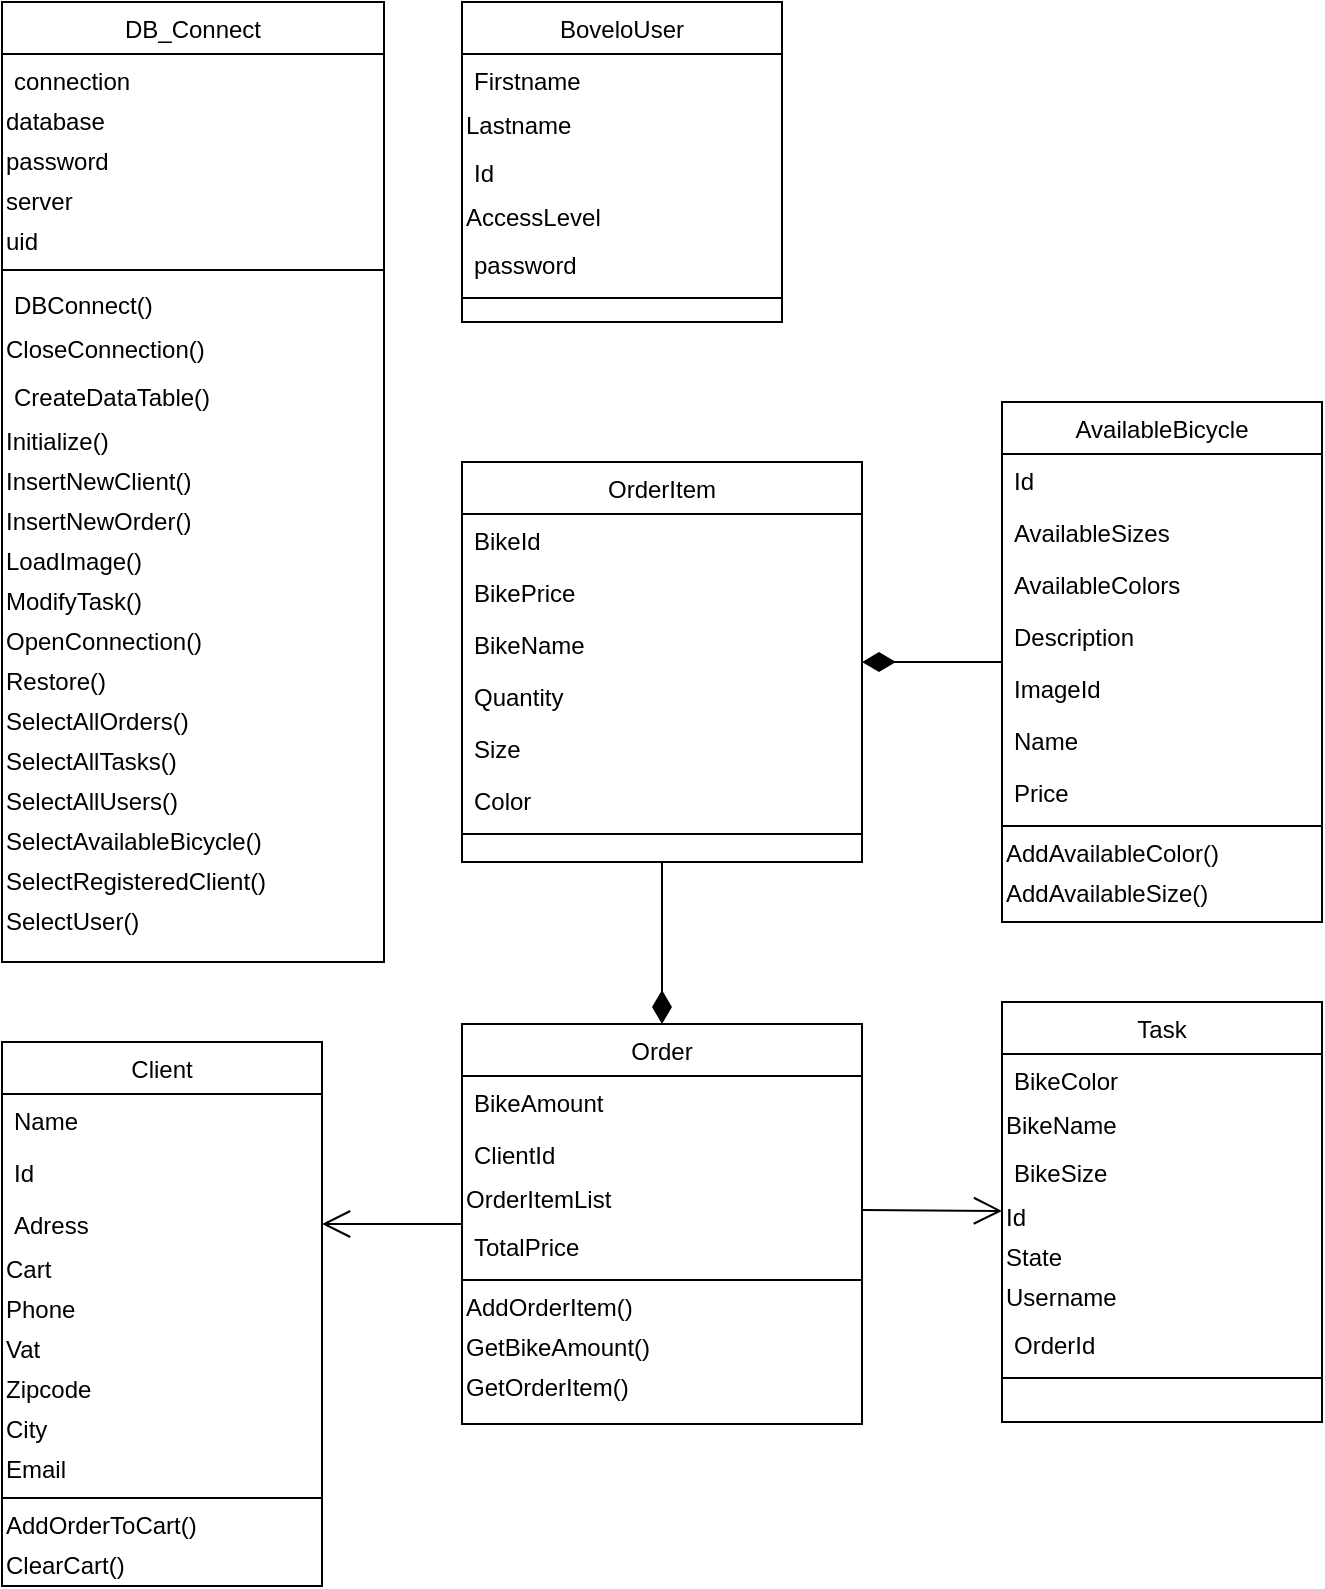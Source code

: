 <mxfile version="14.7.7" type="device"><diagram id="C5RBs43oDa-KdzZeNtuy" name="Page-1"><mxGraphModel dx="1422" dy="794" grid="1" gridSize="10" guides="1" tooltips="1" connect="1" arrows="1" fold="1" page="1" pageScale="1" pageWidth="827" pageHeight="1169" math="0" shadow="0"><root><mxCell id="WIyWlLk6GJQsqaUBKTNV-0"/><mxCell id="WIyWlLk6GJQsqaUBKTNV-1" parent="WIyWlLk6GJQsqaUBKTNV-0"/><mxCell id="zkfFHV4jXpPFQw0GAbJ--0" value="AvailableBicycle" style="swimlane;fontStyle=0;align=center;verticalAlign=top;childLayout=stackLayout;horizontal=1;startSize=26;horizontalStack=0;resizeParent=1;resizeLast=0;collapsible=1;marginBottom=0;rounded=0;shadow=0;strokeWidth=1;" parent="WIyWlLk6GJQsqaUBKTNV-1" vertex="1"><mxGeometry x="620" y="360" width="160" height="260" as="geometry"><mxRectangle x="230" y="140" width="160" height="26" as="alternateBounds"/></mxGeometry></mxCell><mxCell id="zkfFHV4jXpPFQw0GAbJ--1" value="Id" style="text;align=left;verticalAlign=top;spacingLeft=4;spacingRight=4;overflow=hidden;rotatable=0;points=[[0,0.5],[1,0.5]];portConstraint=eastwest;" parent="zkfFHV4jXpPFQw0GAbJ--0" vertex="1"><mxGeometry y="26" width="160" height="26" as="geometry"/></mxCell><mxCell id="zkfFHV4jXpPFQw0GAbJ--2" value="AvailableSizes" style="text;align=left;verticalAlign=top;spacingLeft=4;spacingRight=4;overflow=hidden;rotatable=0;points=[[0,0.5],[1,0.5]];portConstraint=eastwest;rounded=0;shadow=0;html=0;" parent="zkfFHV4jXpPFQw0GAbJ--0" vertex="1"><mxGeometry y="52" width="160" height="26" as="geometry"/></mxCell><mxCell id="5IjEGjdzJUVW3Y-6-HBs-3" value="AvailableColors" style="text;align=left;verticalAlign=top;spacingLeft=4;spacingRight=4;overflow=hidden;rotatable=0;points=[[0,0.5],[1,0.5]];portConstraint=eastwest;rounded=0;shadow=0;html=0;" parent="zkfFHV4jXpPFQw0GAbJ--0" vertex="1"><mxGeometry y="78" width="160" height="26" as="geometry"/></mxCell><mxCell id="zkfFHV4jXpPFQw0GAbJ--3" value="Description" style="text;align=left;verticalAlign=top;spacingLeft=4;spacingRight=4;overflow=hidden;rotatable=0;points=[[0,0.5],[1,0.5]];portConstraint=eastwest;rounded=0;shadow=0;html=0;" parent="zkfFHV4jXpPFQw0GAbJ--0" vertex="1"><mxGeometry y="104" width="160" height="26" as="geometry"/></mxCell><mxCell id="5IjEGjdzJUVW3Y-6-HBs-0" value="ImageId" style="text;align=left;verticalAlign=top;spacingLeft=4;spacingRight=4;overflow=hidden;rotatable=0;points=[[0,0.5],[1,0.5]];portConstraint=eastwest;rounded=0;shadow=0;html=0;" parent="zkfFHV4jXpPFQw0GAbJ--0" vertex="1"><mxGeometry y="130" width="160" height="26" as="geometry"/></mxCell><mxCell id="5IjEGjdzJUVW3Y-6-HBs-4" value="Name" style="text;align=left;verticalAlign=top;spacingLeft=4;spacingRight=4;overflow=hidden;rotatable=0;points=[[0,0.5],[1,0.5]];portConstraint=eastwest;rounded=0;shadow=0;html=0;" parent="zkfFHV4jXpPFQw0GAbJ--0" vertex="1"><mxGeometry y="156" width="160" height="26" as="geometry"/></mxCell><mxCell id="5IjEGjdzJUVW3Y-6-HBs-25" value="Price" style="text;align=left;verticalAlign=top;spacingLeft=4;spacingRight=4;overflow=hidden;rotatable=0;points=[[0,0.5],[1,0.5]];portConstraint=eastwest;rounded=0;shadow=0;html=0;" parent="zkfFHV4jXpPFQw0GAbJ--0" vertex="1"><mxGeometry y="182" width="160" height="26" as="geometry"/></mxCell><mxCell id="zkfFHV4jXpPFQw0GAbJ--4" value="" style="line;html=1;strokeWidth=1;align=left;verticalAlign=middle;spacingTop=-1;spacingLeft=3;spacingRight=3;rotatable=0;labelPosition=right;points=[];portConstraint=eastwest;" parent="zkfFHV4jXpPFQw0GAbJ--0" vertex="1"><mxGeometry y="208" width="160" height="8" as="geometry"/></mxCell><mxCell id="7hfC4-UhawrkDIS8SEty-41" value="AddAvailableColor()" style="text;html=1;strokeColor=none;fillColor=none;align=left;verticalAlign=middle;whiteSpace=wrap;rounded=0;" parent="zkfFHV4jXpPFQw0GAbJ--0" vertex="1"><mxGeometry y="216" width="160" height="20" as="geometry"/></mxCell><mxCell id="7hfC4-UhawrkDIS8SEty-42" value="AddAvailableSize()" style="text;html=1;strokeColor=none;fillColor=none;align=left;verticalAlign=middle;whiteSpace=wrap;rounded=0;" parent="zkfFHV4jXpPFQw0GAbJ--0" vertex="1"><mxGeometry y="236" width="160" height="20" as="geometry"/></mxCell><mxCell id="zkfFHV4jXpPFQw0GAbJ--6" value="Client" style="swimlane;fontStyle=0;align=center;verticalAlign=top;childLayout=stackLayout;horizontal=1;startSize=26;horizontalStack=0;resizeParent=1;resizeLast=0;collapsible=1;marginBottom=0;rounded=0;shadow=0;strokeWidth=1;" parent="WIyWlLk6GJQsqaUBKTNV-1" vertex="1"><mxGeometry x="120" y="680" width="160" height="272" as="geometry"><mxRectangle x="130" y="380" width="160" height="26" as="alternateBounds"/></mxGeometry></mxCell><mxCell id="zkfFHV4jXpPFQw0GAbJ--7" value="Name" style="text;align=left;verticalAlign=top;spacingLeft=4;spacingRight=4;overflow=hidden;rotatable=0;points=[[0,0.5],[1,0.5]];portConstraint=eastwest;" parent="zkfFHV4jXpPFQw0GAbJ--6" vertex="1"><mxGeometry y="26" width="160" height="26" as="geometry"/></mxCell><mxCell id="zkfFHV4jXpPFQw0GAbJ--8" value="Id" style="text;align=left;verticalAlign=top;spacingLeft=4;spacingRight=4;overflow=hidden;rotatable=0;points=[[0,0.5],[1,0.5]];portConstraint=eastwest;rounded=0;shadow=0;html=0;" parent="zkfFHV4jXpPFQw0GAbJ--6" vertex="1"><mxGeometry y="52" width="160" height="26" as="geometry"/></mxCell><mxCell id="zzUsB0hi2R7uYOPYlmb--7" value="Adress" style="text;align=left;verticalAlign=top;spacingLeft=4;spacingRight=4;overflow=hidden;rotatable=0;points=[[0,0.5],[1,0.5]];portConstraint=eastwest;rounded=0;shadow=0;html=0;" parent="zkfFHV4jXpPFQw0GAbJ--6" vertex="1"><mxGeometry y="78" width="160" height="26" as="geometry"/></mxCell><mxCell id="7hfC4-UhawrkDIS8SEty-28" value="Cart" style="text;html=1;strokeColor=none;fillColor=none;align=left;verticalAlign=middle;whiteSpace=wrap;rounded=0;" parent="zkfFHV4jXpPFQw0GAbJ--6" vertex="1"><mxGeometry y="104" width="160" height="20" as="geometry"/></mxCell><mxCell id="7hfC4-UhawrkDIS8SEty-31" value="Phone" style="text;html=1;strokeColor=none;fillColor=none;align=left;verticalAlign=middle;whiteSpace=wrap;rounded=0;" parent="zkfFHV4jXpPFQw0GAbJ--6" vertex="1"><mxGeometry y="124" width="160" height="20" as="geometry"/></mxCell><mxCell id="7hfC4-UhawrkDIS8SEty-33" value="Vat" style="text;html=1;strokeColor=none;fillColor=none;align=left;verticalAlign=middle;whiteSpace=wrap;rounded=0;" parent="zkfFHV4jXpPFQw0GAbJ--6" vertex="1"><mxGeometry y="144" width="160" height="20" as="geometry"/></mxCell><mxCell id="7hfC4-UhawrkDIS8SEty-32" value="Zipcode" style="text;html=1;strokeColor=none;fillColor=none;align=left;verticalAlign=middle;whiteSpace=wrap;rounded=0;" parent="zkfFHV4jXpPFQw0GAbJ--6" vertex="1"><mxGeometry y="164" width="160" height="20" as="geometry"/></mxCell><mxCell id="7hfC4-UhawrkDIS8SEty-27" value="City" style="text;html=1;strokeColor=none;fillColor=none;align=left;verticalAlign=middle;whiteSpace=wrap;rounded=0;" parent="zkfFHV4jXpPFQw0GAbJ--6" vertex="1"><mxGeometry y="184" width="160" height="20" as="geometry"/></mxCell><mxCell id="7hfC4-UhawrkDIS8SEty-26" value="Email" style="text;html=1;strokeColor=none;fillColor=none;align=left;verticalAlign=middle;whiteSpace=wrap;rounded=0;" parent="zkfFHV4jXpPFQw0GAbJ--6" vertex="1"><mxGeometry y="204" width="160" height="20" as="geometry"/></mxCell><mxCell id="zkfFHV4jXpPFQw0GAbJ--9" value="" style="line;html=1;strokeWidth=1;align=left;verticalAlign=middle;spacingTop=-1;spacingLeft=3;spacingRight=3;rotatable=0;labelPosition=right;points=[];portConstraint=eastwest;" parent="zkfFHV4jXpPFQw0GAbJ--6" vertex="1"><mxGeometry y="224" width="160" height="8" as="geometry"/></mxCell><mxCell id="7hfC4-UhawrkDIS8SEty-29" value="AddOrderToCart()" style="text;html=1;strokeColor=none;fillColor=none;align=left;verticalAlign=middle;whiteSpace=wrap;rounded=0;" parent="zkfFHV4jXpPFQw0GAbJ--6" vertex="1"><mxGeometry y="232" width="160" height="20" as="geometry"/></mxCell><mxCell id="7hfC4-UhawrkDIS8SEty-30" value="ClearCart()" style="text;html=1;strokeColor=none;fillColor=none;align=left;verticalAlign=middle;whiteSpace=wrap;rounded=0;" parent="zkfFHV4jXpPFQw0GAbJ--6" vertex="1"><mxGeometry y="252" width="160" height="20" as="geometry"/></mxCell><mxCell id="zkfFHV4jXpPFQw0GAbJ--17" value="OrderItem" style="swimlane;fontStyle=0;align=center;verticalAlign=top;childLayout=stackLayout;horizontal=1;startSize=26;horizontalStack=0;resizeParent=1;resizeLast=0;collapsible=1;marginBottom=0;rounded=0;shadow=0;strokeWidth=1;" parent="WIyWlLk6GJQsqaUBKTNV-1" vertex="1"><mxGeometry x="350" y="390" width="200" height="200" as="geometry"><mxRectangle x="550" y="140" width="160" height="26" as="alternateBounds"/></mxGeometry></mxCell><mxCell id="zkfFHV4jXpPFQw0GAbJ--19" value="BikeId" style="text;align=left;verticalAlign=top;spacingLeft=4;spacingRight=4;overflow=hidden;rotatable=0;points=[[0,0.5],[1,0.5]];portConstraint=eastwest;rounded=0;shadow=0;html=0;" parent="zkfFHV4jXpPFQw0GAbJ--17" vertex="1"><mxGeometry y="26" width="200" height="26" as="geometry"/></mxCell><mxCell id="5IjEGjdzJUVW3Y-6-HBs-24" value="BikePrice" style="text;align=left;verticalAlign=top;spacingLeft=4;spacingRight=4;overflow=hidden;rotatable=0;points=[[0,0.5],[1,0.5]];portConstraint=eastwest;rounded=0;shadow=0;html=0;" parent="zkfFHV4jXpPFQw0GAbJ--17" vertex="1"><mxGeometry y="52" width="200" height="26" as="geometry"/></mxCell><mxCell id="zzUsB0hi2R7uYOPYlmb--0" value="BikeName" style="text;align=left;verticalAlign=top;spacingLeft=4;spacingRight=4;overflow=hidden;rotatable=0;points=[[0,0.5],[1,0.5]];portConstraint=eastwest;rounded=0;shadow=0;html=0;" parent="zkfFHV4jXpPFQw0GAbJ--17" vertex="1"><mxGeometry y="78" width="200" height="26" as="geometry"/></mxCell><mxCell id="zkfFHV4jXpPFQw0GAbJ--18" value="Quantity" style="text;align=left;verticalAlign=top;spacingLeft=4;spacingRight=4;overflow=hidden;rotatable=0;points=[[0,0.5],[1,0.5]];portConstraint=eastwest;" parent="zkfFHV4jXpPFQw0GAbJ--17" vertex="1"><mxGeometry y="104" width="200" height="26" as="geometry"/></mxCell><mxCell id="5IjEGjdzJUVW3Y-6-HBs-27" value="Size" style="text;align=left;verticalAlign=top;spacingLeft=4;spacingRight=4;overflow=hidden;rotatable=0;points=[[0,0.5],[1,0.5]];portConstraint=eastwest;rounded=0;shadow=0;html=0;" parent="zkfFHV4jXpPFQw0GAbJ--17" vertex="1"><mxGeometry y="130" width="200" height="26" as="geometry"/></mxCell><mxCell id="5IjEGjdzJUVW3Y-6-HBs-26" value="Color" style="text;align=left;verticalAlign=top;spacingLeft=4;spacingRight=4;overflow=hidden;rotatable=0;points=[[0,0.5],[1,0.5]];portConstraint=eastwest;rounded=0;shadow=0;html=0;" parent="zkfFHV4jXpPFQw0GAbJ--17" vertex="1"><mxGeometry y="156" width="200" height="26" as="geometry"/></mxCell><mxCell id="zkfFHV4jXpPFQw0GAbJ--23" value="" style="line;html=1;strokeWidth=1;align=left;verticalAlign=middle;spacingTop=-1;spacingLeft=3;spacingRight=3;rotatable=0;labelPosition=right;points=[];portConstraint=eastwest;" parent="zkfFHV4jXpPFQw0GAbJ--17" vertex="1"><mxGeometry y="182" width="200" height="8" as="geometry"/></mxCell><mxCell id="5IjEGjdzJUVW3Y-6-HBs-9" value="Order" style="swimlane;fontStyle=0;align=center;verticalAlign=top;childLayout=stackLayout;horizontal=1;startSize=26;horizontalStack=0;resizeParent=1;resizeLast=0;collapsible=1;marginBottom=0;rounded=0;shadow=0;strokeWidth=1;" parent="WIyWlLk6GJQsqaUBKTNV-1" vertex="1"><mxGeometry x="350" y="671" width="200" height="200" as="geometry"><mxRectangle x="550" y="140" width="160" height="26" as="alternateBounds"/></mxGeometry></mxCell><mxCell id="5IjEGjdzJUVW3Y-6-HBs-11" value="BikeAmount" style="text;align=left;verticalAlign=top;spacingLeft=4;spacingRight=4;overflow=hidden;rotatable=0;points=[[0,0.5],[1,0.5]];portConstraint=eastwest;rounded=0;shadow=0;html=0;" parent="5IjEGjdzJUVW3Y-6-HBs-9" vertex="1"><mxGeometry y="26" width="200" height="26" as="geometry"/></mxCell><mxCell id="5IjEGjdzJUVW3Y-6-HBs-12" value="ClientId" style="text;align=left;verticalAlign=top;spacingLeft=4;spacingRight=4;overflow=hidden;rotatable=0;points=[[0,0.5],[1,0.5]];portConstraint=eastwest;rounded=0;shadow=0;html=0;" parent="5IjEGjdzJUVW3Y-6-HBs-9" vertex="1"><mxGeometry y="52" width="200" height="26" as="geometry"/></mxCell><mxCell id="7hfC4-UhawrkDIS8SEty-34" value="OrderItemList" style="text;html=1;strokeColor=none;fillColor=none;align=left;verticalAlign=middle;whiteSpace=wrap;rounded=0;" parent="5IjEGjdzJUVW3Y-6-HBs-9" vertex="1"><mxGeometry y="78" width="200" height="20" as="geometry"/></mxCell><mxCell id="5IjEGjdzJUVW3Y-6-HBs-23" value="TotalPrice" style="text;align=left;verticalAlign=top;spacingLeft=4;spacingRight=4;overflow=hidden;rotatable=0;points=[[0,0.5],[1,0.5]];portConstraint=eastwest;rounded=0;shadow=0;html=0;" parent="5IjEGjdzJUVW3Y-6-HBs-9" vertex="1"><mxGeometry y="98" width="200" height="26" as="geometry"/></mxCell><mxCell id="5IjEGjdzJUVW3Y-6-HBs-13" value="" style="line;html=1;strokeWidth=1;align=left;verticalAlign=middle;spacingTop=-1;spacingLeft=3;spacingRight=3;rotatable=0;labelPosition=right;points=[];portConstraint=eastwest;" parent="5IjEGjdzJUVW3Y-6-HBs-9" vertex="1"><mxGeometry y="124" width="200" height="8" as="geometry"/></mxCell><mxCell id="7hfC4-UhawrkDIS8SEty-35" value="AddOrderItem()" style="text;html=1;strokeColor=none;fillColor=none;align=left;verticalAlign=middle;whiteSpace=wrap;rounded=0;" parent="5IjEGjdzJUVW3Y-6-HBs-9" vertex="1"><mxGeometry y="132" width="200" height="20" as="geometry"/></mxCell><mxCell id="7hfC4-UhawrkDIS8SEty-36" value="GetBikeAmount()" style="text;html=1;strokeColor=none;fillColor=none;align=left;verticalAlign=middle;whiteSpace=wrap;rounded=0;" parent="5IjEGjdzJUVW3Y-6-HBs-9" vertex="1"><mxGeometry y="152" width="200" height="20" as="geometry"/></mxCell><mxCell id="7hfC4-UhawrkDIS8SEty-37" value="GetOrderItem()" style="text;html=1;strokeColor=none;fillColor=none;align=left;verticalAlign=middle;whiteSpace=wrap;rounded=0;" parent="5IjEGjdzJUVW3Y-6-HBs-9" vertex="1"><mxGeometry y="172" width="200" height="20" as="geometry"/></mxCell><mxCell id="5IjEGjdzJUVW3Y-6-HBs-16" value="BoveloUser" style="swimlane;fontStyle=0;align=center;verticalAlign=top;childLayout=stackLayout;horizontal=1;startSize=26;horizontalStack=0;resizeParent=1;resizeLast=0;collapsible=1;marginBottom=0;rounded=0;shadow=0;strokeWidth=1;" parent="WIyWlLk6GJQsqaUBKTNV-1" vertex="1"><mxGeometry x="350" y="160" width="160" height="160" as="geometry"><mxRectangle x="130" y="380" width="160" height="26" as="alternateBounds"/></mxGeometry></mxCell><mxCell id="5IjEGjdzJUVW3Y-6-HBs-17" value="Firstname" style="text;align=left;verticalAlign=top;spacingLeft=4;spacingRight=4;overflow=hidden;rotatable=0;points=[[0,0.5],[1,0.5]];portConstraint=eastwest;" parent="5IjEGjdzJUVW3Y-6-HBs-16" vertex="1"><mxGeometry y="26" width="160" height="26" as="geometry"/></mxCell><mxCell id="7hfC4-UhawrkDIS8SEty-39" value="Lastname" style="text;html=1;strokeColor=none;fillColor=none;align=left;verticalAlign=middle;whiteSpace=wrap;rounded=0;" parent="5IjEGjdzJUVW3Y-6-HBs-16" vertex="1"><mxGeometry y="52" width="160" height="20" as="geometry"/></mxCell><mxCell id="5IjEGjdzJUVW3Y-6-HBs-18" value="Id" style="text;align=left;verticalAlign=top;spacingLeft=4;spacingRight=4;overflow=hidden;rotatable=0;points=[[0,0.5],[1,0.5]];portConstraint=eastwest;rounded=0;shadow=0;html=0;" parent="5IjEGjdzJUVW3Y-6-HBs-16" vertex="1"><mxGeometry y="72" width="160" height="26" as="geometry"/></mxCell><mxCell id="7hfC4-UhawrkDIS8SEty-40" value="AccessLevel" style="text;html=1;strokeColor=none;fillColor=none;align=left;verticalAlign=middle;whiteSpace=wrap;rounded=0;" parent="5IjEGjdzJUVW3Y-6-HBs-16" vertex="1"><mxGeometry y="98" width="160" height="20" as="geometry"/></mxCell><mxCell id="5IjEGjdzJUVW3Y-6-HBs-19" value="password" style="text;align=left;verticalAlign=top;spacingLeft=4;spacingRight=4;overflow=hidden;rotatable=0;points=[[0,0.5],[1,0.5]];portConstraint=eastwest;rounded=0;shadow=0;html=0;" parent="5IjEGjdzJUVW3Y-6-HBs-16" vertex="1"><mxGeometry y="118" width="160" height="26" as="geometry"/></mxCell><mxCell id="5IjEGjdzJUVW3Y-6-HBs-20" value="" style="line;html=1;strokeWidth=1;align=left;verticalAlign=middle;spacingTop=-1;spacingLeft=3;spacingRight=3;rotatable=0;labelPosition=right;points=[];portConstraint=eastwest;" parent="5IjEGjdzJUVW3Y-6-HBs-16" vertex="1"><mxGeometry y="144" width="160" height="8" as="geometry"/></mxCell><mxCell id="5IjEGjdzJUVW3Y-6-HBs-21" value="" style="endArrow=none;html=1;startArrow=diamondThin;startFill=1;targetPerimeterSpacing=0;sourcePerimeterSpacing=0;strokeWidth=1;startSize=14;endSize=14;endFill=0;entryX=0.5;entryY=1;entryDx=0;entryDy=0;" parent="WIyWlLk6GJQsqaUBKTNV-1" source="5IjEGjdzJUVW3Y-6-HBs-9" edge="1" target="zkfFHV4jXpPFQw0GAbJ--17"><mxGeometry width="50" height="50" relative="1" as="geometry"><mxPoint x="360" y="445" as="sourcePoint"/><mxPoint x="530" y="610" as="targetPoint"/><Array as="points"/></mxGeometry></mxCell><mxCell id="5IjEGjdzJUVW3Y-6-HBs-30" value="DB_Connect" style="swimlane;fontStyle=0;align=center;verticalAlign=top;childLayout=stackLayout;horizontal=1;startSize=26;horizontalStack=0;resizeParent=1;resizeLast=0;collapsible=1;marginBottom=0;rounded=0;shadow=0;strokeWidth=1;" parent="WIyWlLk6GJQsqaUBKTNV-1" vertex="1"><mxGeometry x="120" y="160" width="191" height="480" as="geometry"><mxRectangle x="340" y="380" width="170" height="26" as="alternateBounds"/></mxGeometry></mxCell><mxCell id="5IjEGjdzJUVW3Y-6-HBs-31" value="connection&#10;" style="text;align=left;verticalAlign=top;spacingLeft=4;spacingRight=4;overflow=hidden;rotatable=0;points=[[0,0.5],[1,0.5]];portConstraint=eastwest;" parent="5IjEGjdzJUVW3Y-6-HBs-30" vertex="1"><mxGeometry y="26" width="191" height="24" as="geometry"/></mxCell><mxCell id="7hfC4-UhawrkDIS8SEty-0" value="database" style="text;html=1;strokeColor=none;fillColor=none;align=left;verticalAlign=middle;whiteSpace=wrap;rounded=0;" parent="5IjEGjdzJUVW3Y-6-HBs-30" vertex="1"><mxGeometry y="50" width="191" height="20" as="geometry"/></mxCell><mxCell id="7hfC4-UhawrkDIS8SEty-3" value="password" style="text;html=1;strokeColor=none;fillColor=none;align=left;verticalAlign=middle;whiteSpace=wrap;rounded=0;" parent="5IjEGjdzJUVW3Y-6-HBs-30" vertex="1"><mxGeometry y="70" width="191" height="20" as="geometry"/></mxCell><mxCell id="7hfC4-UhawrkDIS8SEty-1" value="server" style="text;html=1;strokeColor=none;fillColor=none;align=left;verticalAlign=middle;whiteSpace=wrap;rounded=0;" parent="5IjEGjdzJUVW3Y-6-HBs-30" vertex="1"><mxGeometry y="90" width="191" height="20" as="geometry"/></mxCell><mxCell id="7hfC4-UhawrkDIS8SEty-2" value="uid" style="text;html=1;strokeColor=none;fillColor=none;align=left;verticalAlign=middle;whiteSpace=wrap;rounded=0;" parent="5IjEGjdzJUVW3Y-6-HBs-30" vertex="1"><mxGeometry y="110" width="191" height="20" as="geometry"/></mxCell><mxCell id="5IjEGjdzJUVW3Y-6-HBs-32" value="" style="line;html=1;strokeWidth=1;align=left;verticalAlign=middle;spacingTop=-1;spacingLeft=3;spacingRight=3;rotatable=0;labelPosition=right;points=[];portConstraint=eastwest;" parent="5IjEGjdzJUVW3Y-6-HBs-30" vertex="1"><mxGeometry y="130" width="191" height="8" as="geometry"/></mxCell><mxCell id="zzUsB0hi2R7uYOPYlmb--5" value="DBConnect()" style="text;align=left;verticalAlign=top;spacingLeft=4;spacingRight=4;overflow=hidden;rotatable=0;points=[[0,0.5],[1,0.5]];portConstraint=eastwest;" parent="5IjEGjdzJUVW3Y-6-HBs-30" vertex="1"><mxGeometry y="138" width="191" height="26" as="geometry"/></mxCell><mxCell id="7hfC4-UhawrkDIS8SEty-4" value="CloseConnection()" style="text;html=1;align=left;verticalAlign=middle;resizable=0;points=[];autosize=1;" parent="5IjEGjdzJUVW3Y-6-HBs-30" vertex="1"><mxGeometry y="164" width="191" height="20" as="geometry"/></mxCell><mxCell id="zzUsB0hi2R7uYOPYlmb--3" value="CreateDataTable()" style="text;align=left;verticalAlign=top;spacingLeft=4;spacingRight=4;overflow=hidden;rotatable=0;points=[[0,0.5],[1,0.5]];portConstraint=eastwest;" parent="5IjEGjdzJUVW3Y-6-HBs-30" vertex="1"><mxGeometry y="184" width="191" height="26" as="geometry"/></mxCell><mxCell id="7hfC4-UhawrkDIS8SEty-5" value="Initialize()" style="text;html=1;strokeColor=none;fillColor=none;align=left;verticalAlign=middle;whiteSpace=wrap;rounded=0;" parent="5IjEGjdzJUVW3Y-6-HBs-30" vertex="1"><mxGeometry y="210" width="191" height="20" as="geometry"/></mxCell><mxCell id="7hfC4-UhawrkDIS8SEty-11" value="InsertNewClient()" style="text;html=1;strokeColor=none;fillColor=none;align=left;verticalAlign=middle;whiteSpace=wrap;rounded=0;" parent="5IjEGjdzJUVW3Y-6-HBs-30" vertex="1"><mxGeometry y="230" width="191" height="20" as="geometry"/></mxCell><mxCell id="7hfC4-UhawrkDIS8SEty-6" value="InsertNewOrder()" style="text;html=1;strokeColor=none;fillColor=none;align=left;verticalAlign=middle;whiteSpace=wrap;rounded=0;" parent="5IjEGjdzJUVW3Y-6-HBs-30" vertex="1"><mxGeometry y="250" width="191" height="20" as="geometry"/></mxCell><mxCell id="7hfC4-UhawrkDIS8SEty-12" value="LoadImage()" style="text;html=1;strokeColor=none;fillColor=none;align=left;verticalAlign=middle;whiteSpace=wrap;rounded=0;" parent="5IjEGjdzJUVW3Y-6-HBs-30" vertex="1"><mxGeometry y="270" width="191" height="20" as="geometry"/></mxCell><mxCell id="7hfC4-UhawrkDIS8SEty-7" value="ModifyTask()" style="text;html=1;strokeColor=none;fillColor=none;align=left;verticalAlign=middle;whiteSpace=wrap;rounded=0;" parent="5IjEGjdzJUVW3Y-6-HBs-30" vertex="1"><mxGeometry y="290" width="191" height="20" as="geometry"/></mxCell><mxCell id="7hfC4-UhawrkDIS8SEty-9" value="OpenConnection()" style="text;html=1;strokeColor=none;fillColor=none;align=left;verticalAlign=middle;whiteSpace=wrap;rounded=0;" parent="5IjEGjdzJUVW3Y-6-HBs-30" vertex="1"><mxGeometry y="310" width="191" height="20" as="geometry"/></mxCell><mxCell id="7hfC4-UhawrkDIS8SEty-8" value="Restore()" style="text;html=1;strokeColor=none;fillColor=none;align=left;verticalAlign=middle;whiteSpace=wrap;rounded=0;" parent="5IjEGjdzJUVW3Y-6-HBs-30" vertex="1"><mxGeometry y="330" width="191" height="20" as="geometry"/></mxCell><mxCell id="7hfC4-UhawrkDIS8SEty-10" value="SelectAllOrders()" style="text;html=1;strokeColor=none;fillColor=none;align=left;verticalAlign=middle;whiteSpace=wrap;rounded=0;" parent="5IjEGjdzJUVW3Y-6-HBs-30" vertex="1"><mxGeometry y="350" width="191" height="20" as="geometry"/></mxCell><mxCell id="7hfC4-UhawrkDIS8SEty-16" value="&lt;span&gt;SelectAllTasks()&lt;/span&gt;" style="text;html=1;align=left;verticalAlign=middle;resizable=0;points=[];autosize=1;" parent="5IjEGjdzJUVW3Y-6-HBs-30" vertex="1"><mxGeometry y="370" width="191" height="20" as="geometry"/></mxCell><mxCell id="7hfC4-UhawrkDIS8SEty-17" value="SelectAllUsers()" style="text;html=1;strokeColor=none;fillColor=none;align=left;verticalAlign=middle;whiteSpace=wrap;rounded=0;" parent="5IjEGjdzJUVW3Y-6-HBs-30" vertex="1"><mxGeometry y="390" width="191" height="20" as="geometry"/></mxCell><mxCell id="7hfC4-UhawrkDIS8SEty-18" value="SelectAvailableBicycle()" style="text;html=1;strokeColor=none;fillColor=none;align=left;verticalAlign=middle;whiteSpace=wrap;rounded=0;" parent="5IjEGjdzJUVW3Y-6-HBs-30" vertex="1"><mxGeometry y="410" width="191" height="20" as="geometry"/></mxCell><mxCell id="7hfC4-UhawrkDIS8SEty-19" value="SelectRegisteredClient()" style="text;html=1;strokeColor=none;fillColor=none;align=left;verticalAlign=middle;whiteSpace=wrap;rounded=0;" parent="5IjEGjdzJUVW3Y-6-HBs-30" vertex="1"><mxGeometry y="430" width="191" height="20" as="geometry"/></mxCell><mxCell id="7hfC4-UhawrkDIS8SEty-20" value="SelectUser()" style="text;html=1;strokeColor=none;fillColor=none;align=left;verticalAlign=middle;whiteSpace=wrap;rounded=0;" parent="5IjEGjdzJUVW3Y-6-HBs-30" vertex="1"><mxGeometry y="450" width="191" height="20" as="geometry"/></mxCell><mxCell id="zzUsB0hi2R7uYOPYlmb--15" value="" style="endArrow=diamondThin;html=1;strokeWidth=1;startArrow=none;startFill=0;endFill=1;endSize=14;startSize=14;" parent="WIyWlLk6GJQsqaUBKTNV-1" target="zkfFHV4jXpPFQw0GAbJ--17" edge="1" source="zkfFHV4jXpPFQw0GAbJ--0"><mxGeometry width="50" height="50" relative="1" as="geometry"><mxPoint x="280" y="510" as="sourcePoint"/><mxPoint x="360" y="512" as="targetPoint"/></mxGeometry></mxCell><mxCell id="7hfC4-UhawrkDIS8SEty-43" value="Task" style="swimlane;fontStyle=0;align=center;verticalAlign=top;childLayout=stackLayout;horizontal=1;startSize=26;horizontalStack=0;resizeParent=1;resizeLast=0;collapsible=1;marginBottom=0;rounded=0;shadow=0;strokeWidth=1;" parent="WIyWlLk6GJQsqaUBKTNV-1" vertex="1"><mxGeometry x="620" y="660" width="160" height="210" as="geometry"><mxRectangle x="130" y="380" width="160" height="26" as="alternateBounds"/></mxGeometry></mxCell><mxCell id="7hfC4-UhawrkDIS8SEty-44" value="BikeColor" style="text;align=left;verticalAlign=top;spacingLeft=4;spacingRight=4;overflow=hidden;rotatable=0;points=[[0,0.5],[1,0.5]];portConstraint=eastwest;" parent="7hfC4-UhawrkDIS8SEty-43" vertex="1"><mxGeometry y="26" width="160" height="26" as="geometry"/></mxCell><mxCell id="7hfC4-UhawrkDIS8SEty-45" value="BikeName" style="text;html=1;strokeColor=none;fillColor=none;align=left;verticalAlign=middle;whiteSpace=wrap;rounded=0;" parent="7hfC4-UhawrkDIS8SEty-43" vertex="1"><mxGeometry y="52" width="160" height="20" as="geometry"/></mxCell><mxCell id="7hfC4-UhawrkDIS8SEty-46" value="BikeSize" style="text;align=left;verticalAlign=top;spacingLeft=4;spacingRight=4;overflow=hidden;rotatable=0;points=[[0,0.5],[1,0.5]];portConstraint=eastwest;rounded=0;shadow=0;html=0;" parent="7hfC4-UhawrkDIS8SEty-43" vertex="1"><mxGeometry y="72" width="160" height="26" as="geometry"/></mxCell><mxCell id="7hfC4-UhawrkDIS8SEty-47" value="Id" style="text;html=1;strokeColor=none;fillColor=none;align=left;verticalAlign=middle;whiteSpace=wrap;rounded=0;" parent="7hfC4-UhawrkDIS8SEty-43" vertex="1"><mxGeometry y="98" width="160" height="20" as="geometry"/></mxCell><mxCell id="7hfC4-UhawrkDIS8SEty-50" value="State" style="text;html=1;strokeColor=none;fillColor=none;align=left;verticalAlign=middle;whiteSpace=wrap;rounded=0;" parent="7hfC4-UhawrkDIS8SEty-43" vertex="1"><mxGeometry y="118" width="160" height="20" as="geometry"/></mxCell><mxCell id="7hfC4-UhawrkDIS8SEty-51" value="Username" style="text;html=1;strokeColor=none;fillColor=none;align=left;verticalAlign=middle;whiteSpace=wrap;rounded=0;" parent="7hfC4-UhawrkDIS8SEty-43" vertex="1"><mxGeometry y="138" width="160" height="20" as="geometry"/></mxCell><mxCell id="7hfC4-UhawrkDIS8SEty-48" value="OrderId" style="text;align=left;verticalAlign=top;spacingLeft=4;spacingRight=4;overflow=hidden;rotatable=0;points=[[0,0.5],[1,0.5]];portConstraint=eastwest;rounded=0;shadow=0;html=0;" parent="7hfC4-UhawrkDIS8SEty-43" vertex="1"><mxGeometry y="158" width="160" height="26" as="geometry"/></mxCell><mxCell id="7hfC4-UhawrkDIS8SEty-49" value="" style="line;html=1;strokeWidth=1;align=left;verticalAlign=middle;spacingTop=-1;spacingLeft=3;spacingRight=3;rotatable=0;labelPosition=right;points=[];portConstraint=eastwest;" parent="7hfC4-UhawrkDIS8SEty-43" vertex="1"><mxGeometry y="184" width="160" height="8" as="geometry"/></mxCell><mxCell id="7hfC4-UhawrkDIS8SEty-54" value="" style="endArrow=open;endFill=1;endSize=12;html=1;exitX=1;exitY=0.75;exitDx=0;exitDy=0;" parent="WIyWlLk6GJQsqaUBKTNV-1" source="7hfC4-UhawrkDIS8SEty-34" target="7hfC4-UhawrkDIS8SEty-43" edge="1"><mxGeometry width="160" relative="1" as="geometry"><mxPoint x="650" y="970" as="sourcePoint"/><mxPoint x="621" y="741" as="targetPoint"/></mxGeometry></mxCell><mxCell id="7hfC4-UhawrkDIS8SEty-57" value="" style="endArrow=open;endFill=1;endSize=12;html=1;" parent="WIyWlLk6GJQsqaUBKTNV-1" target="zzUsB0hi2R7uYOPYlmb--7" edge="1" source="5IjEGjdzJUVW3Y-6-HBs-9"><mxGeometry width="160" relative="1" as="geometry"><mxPoint x="408.0" y="753.99" as="sourcePoint"/><mxPoint x="347.36" y="753" as="targetPoint"/></mxGeometry></mxCell></root></mxGraphModel></diagram></mxfile>